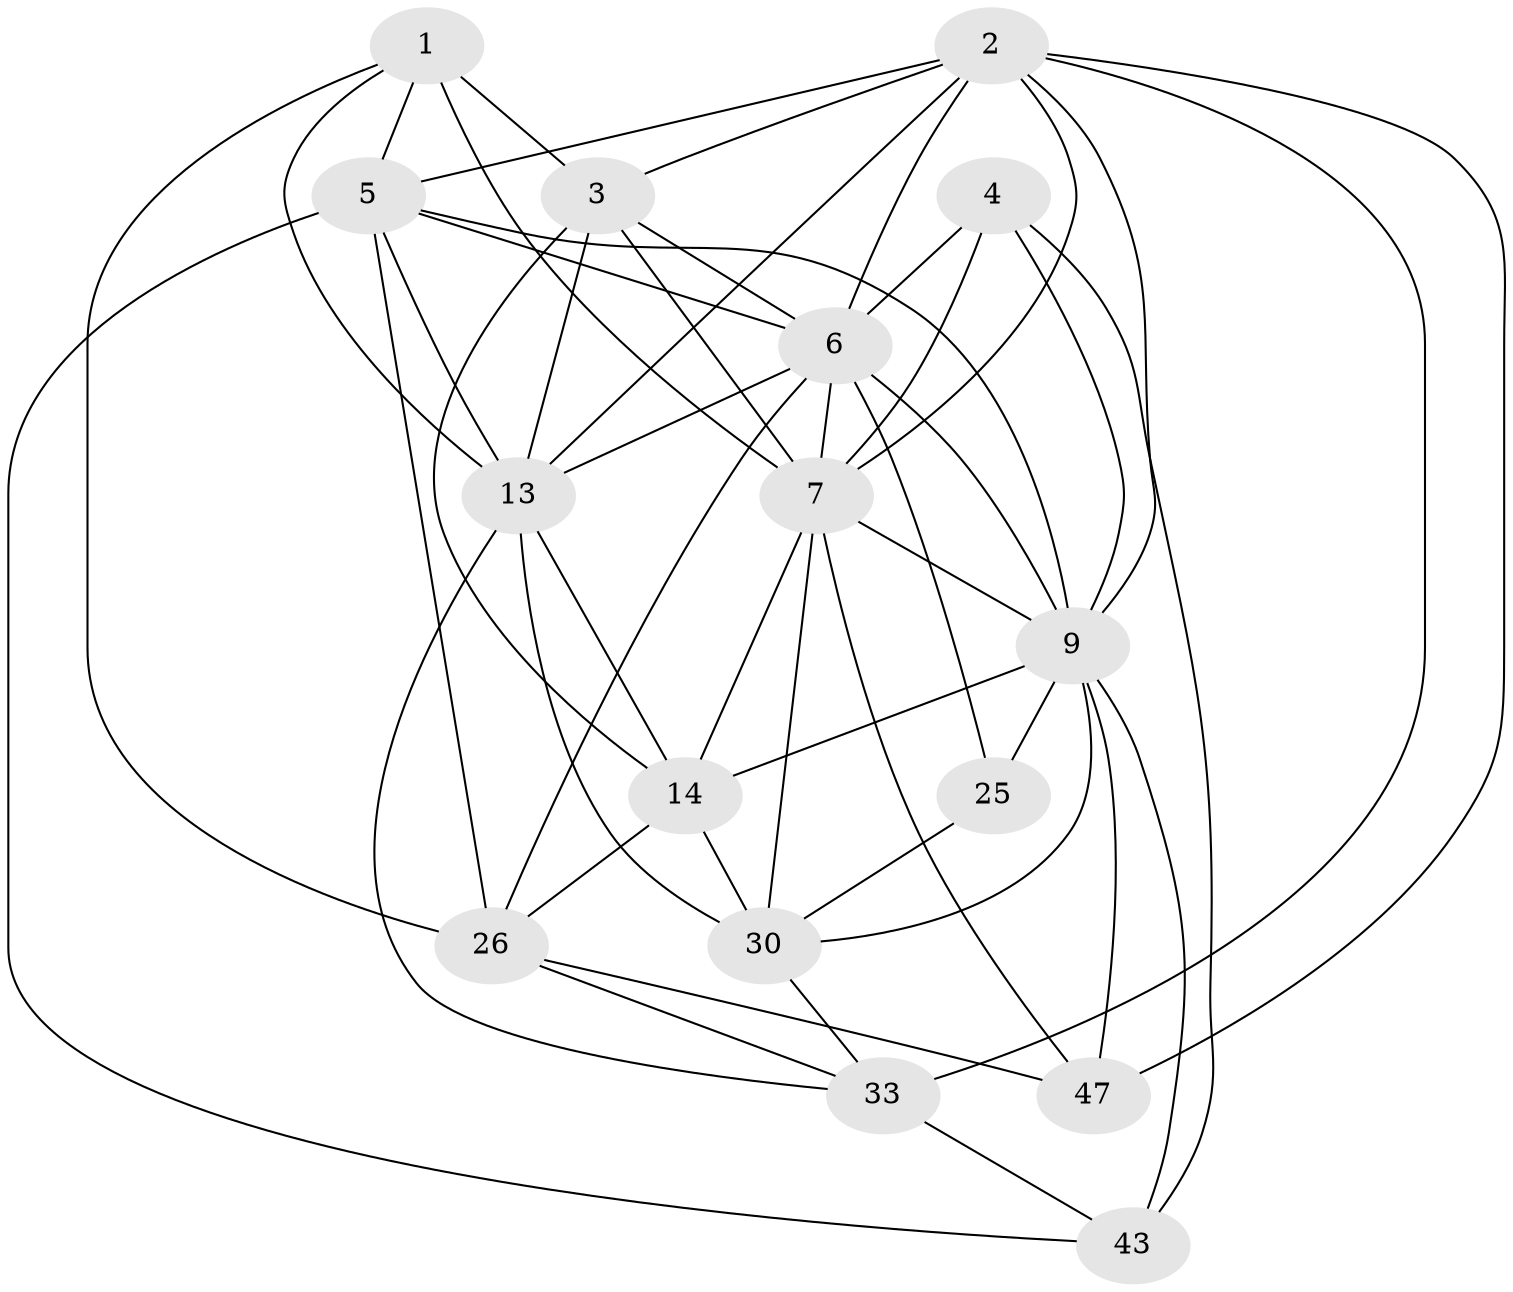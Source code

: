 // original degree distribution, {4: 1.0}
// Generated by graph-tools (version 1.1) at 2025/20/03/04/25 18:20:39]
// undirected, 16 vertices, 50 edges
graph export_dot {
graph [start="1"]
  node [color=gray90,style=filled];
  1 [super="+52"];
  2 [super="+31+46+20"];
  3 [super="+54+36"];
  4 [super="+42"];
  5 [super="+32+17"];
  6 [super="+8+11+29"];
  7 [super="+12+34+18"];
  9 [super="+44+10+24"];
  13 [super="+15+16+21"];
  14 [super="+41+38"];
  25;
  26 [super="+27"];
  30 [super="+53"];
  33 [super="+37"];
  43;
  47;
  1 -- 26;
  1 -- 13;
  1 -- 7;
  1 -- 3 [weight=2];
  1 -- 5;
  2 -- 5 [weight=2];
  2 -- 7;
  2 -- 33 [weight=2];
  2 -- 6;
  2 -- 3 [weight=2];
  2 -- 9 [weight=2];
  2 -- 13;
  2 -- 47;
  3 -- 7 [weight=2];
  3 -- 13;
  3 -- 14;
  3 -- 6 [weight=2];
  4 -- 43;
  4 -- 6 [weight=2];
  4 -- 7;
  4 -- 9 [weight=2];
  5 -- 13;
  5 -- 6 [weight=2];
  5 -- 9;
  5 -- 26 [weight=2];
  5 -- 43;
  6 -- 13;
  6 -- 9 [weight=2];
  6 -- 26 [weight=2];
  6 -- 25;
  6 -- 7;
  7 -- 47;
  7 -- 9 [weight=3];
  7 -- 14;
  7 -- 30;
  9 -- 43;
  9 -- 14 [weight=3];
  9 -- 30;
  9 -- 25 [weight=2];
  9 -- 47;
  13 -- 33;
  13 -- 14;
  13 -- 30;
  14 -- 30;
  14 -- 26;
  25 -- 30;
  26 -- 47;
  26 -- 33;
  30 -- 33;
  33 -- 43;
}
